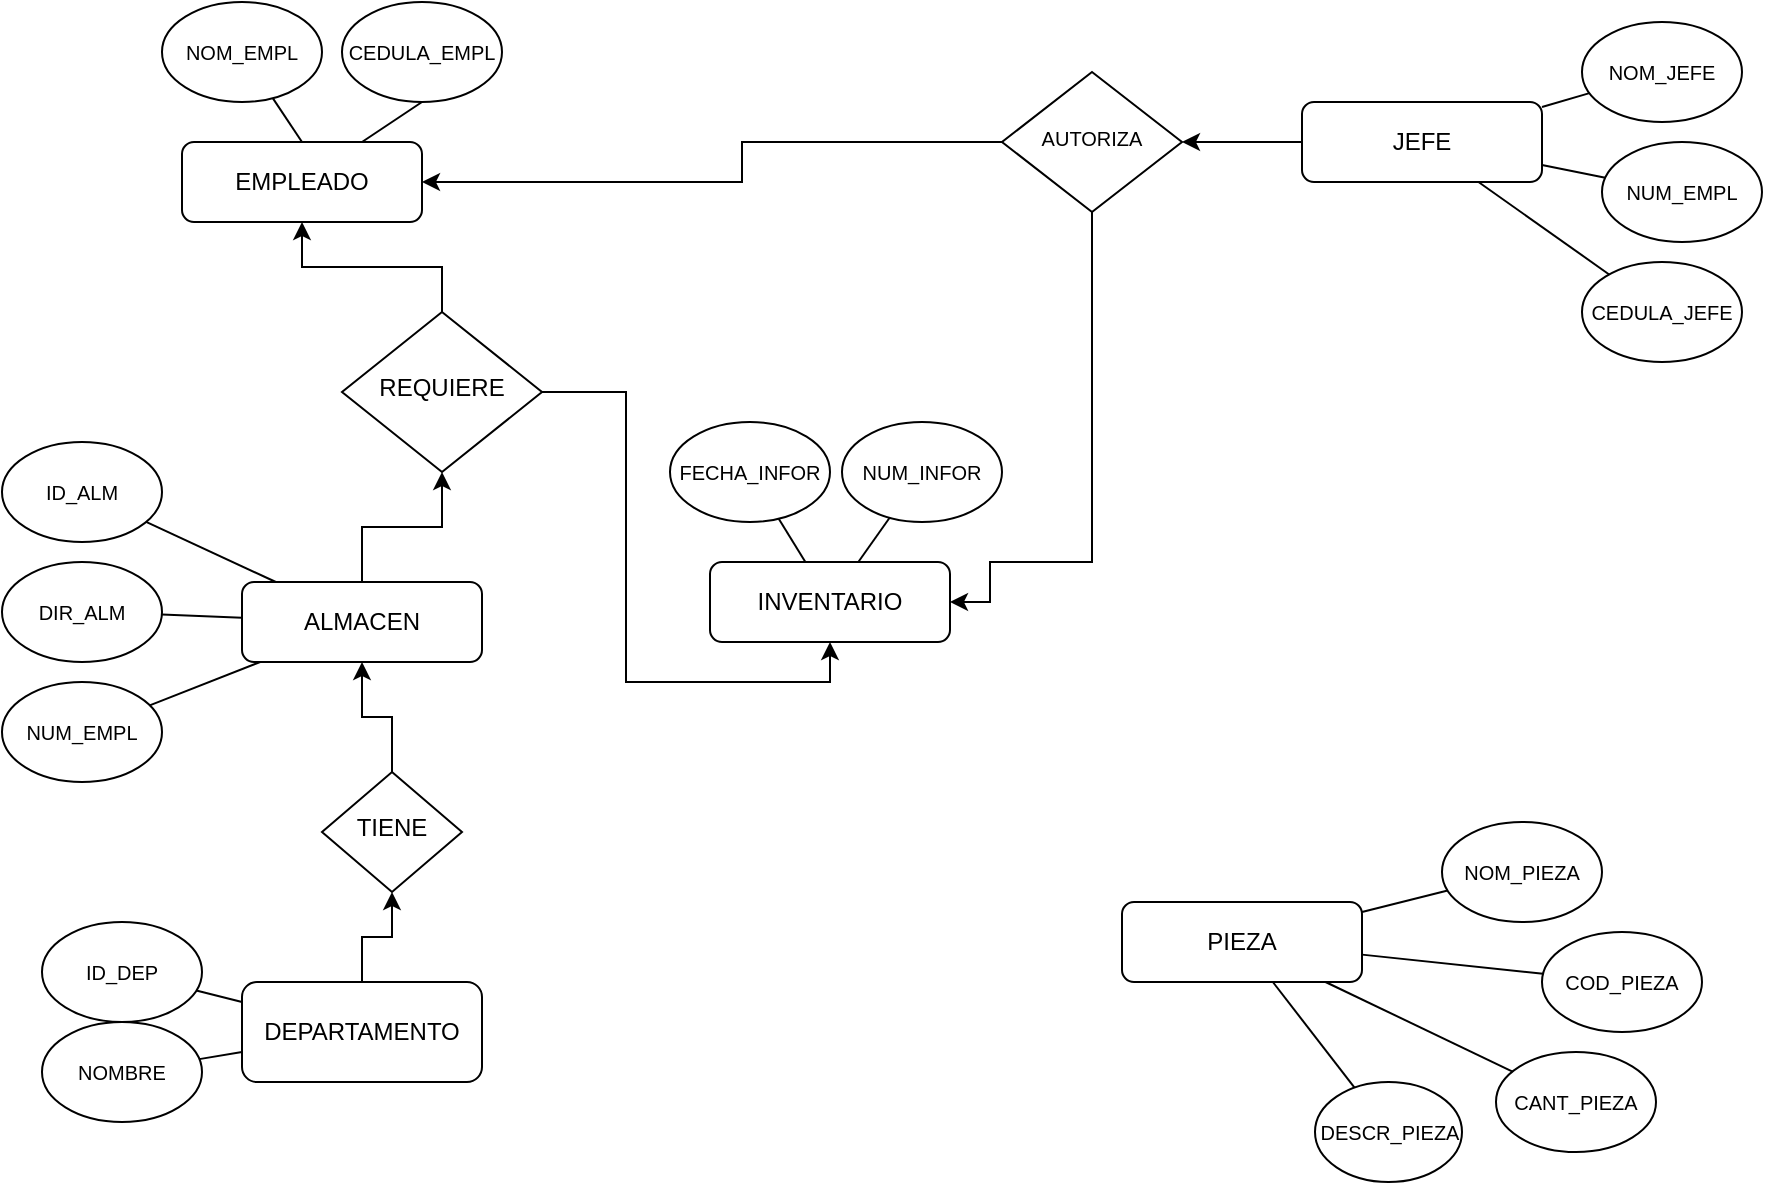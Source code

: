 <mxfile version="20.3.6" type="github">
  <diagram id="C5RBs43oDa-KdzZeNtuy" name="Page-1">
    <mxGraphModel dx="942" dy="606" grid="1" gridSize="10" guides="1" tooltips="1" connect="1" arrows="1" fold="1" page="1" pageScale="1" pageWidth="827" pageHeight="1169" math="0" shadow="0">
      <root>
        <mxCell id="WIyWlLk6GJQsqaUBKTNV-0" />
        <mxCell id="WIyWlLk6GJQsqaUBKTNV-1" parent="WIyWlLk6GJQsqaUBKTNV-0" />
        <mxCell id="WIyWlLk6GJQsqaUBKTNV-3" value="EMPLEADO" style="rounded=1;whiteSpace=wrap;html=1;fontSize=12;glass=0;strokeWidth=1;shadow=0;" parent="WIyWlLk6GJQsqaUBKTNV-1" vertex="1">
          <mxGeometry x="90" y="80" width="120" height="40" as="geometry" />
        </mxCell>
        <mxCell id="WIyWlLk6GJQsqaUBKTNV-7" value="INVENTARIO" style="rounded=1;whiteSpace=wrap;html=1;fontSize=12;glass=0;strokeWidth=1;shadow=0;" parent="WIyWlLk6GJQsqaUBKTNV-1" vertex="1">
          <mxGeometry x="354" y="290" width="120" height="40" as="geometry" />
        </mxCell>
        <mxCell id="WIyWlLk6GJQsqaUBKTNV-11" value="PIEZA" style="rounded=1;whiteSpace=wrap;html=1;fontSize=12;glass=0;strokeWidth=1;shadow=0;" parent="WIyWlLk6GJQsqaUBKTNV-1" vertex="1">
          <mxGeometry x="560" y="460" width="120" height="40" as="geometry" />
        </mxCell>
        <mxCell id="4ZOx1z21GBPkGNEGpBiZ-6" style="edgeStyle=orthogonalEdgeStyle;rounded=0;orthogonalLoop=1;jettySize=auto;html=1;entryX=1;entryY=0.5;entryDx=0;entryDy=0;" edge="1" parent="WIyWlLk6GJQsqaUBKTNV-1" source="WIyWlLk6GJQsqaUBKTNV-12" target="4ZOx1z21GBPkGNEGpBiZ-3">
          <mxGeometry relative="1" as="geometry" />
        </mxCell>
        <mxCell id="WIyWlLk6GJQsqaUBKTNV-12" value="JEFE" style="rounded=1;whiteSpace=wrap;html=1;fontSize=12;glass=0;strokeWidth=1;shadow=0;" parent="WIyWlLk6GJQsqaUBKTNV-1" vertex="1">
          <mxGeometry x="650" y="60" width="120" height="40" as="geometry" />
        </mxCell>
        <mxCell id="4ZOx1z21GBPkGNEGpBiZ-54" style="edgeStyle=orthogonalEdgeStyle;rounded=0;orthogonalLoop=1;jettySize=auto;html=1;entryX=0.5;entryY=1;entryDx=0;entryDy=0;fontSize=12;" edge="1" parent="WIyWlLk6GJQsqaUBKTNV-1" source="4ZOx1z21GBPkGNEGpBiZ-0" target="4ZOx1z21GBPkGNEGpBiZ-4">
          <mxGeometry relative="1" as="geometry" />
        </mxCell>
        <mxCell id="4ZOx1z21GBPkGNEGpBiZ-0" value="DEPARTAMENTO" style="rounded=1;whiteSpace=wrap;html=1;" vertex="1" parent="WIyWlLk6GJQsqaUBKTNV-1">
          <mxGeometry x="120" y="500" width="120" height="50" as="geometry" />
        </mxCell>
        <mxCell id="4ZOx1z21GBPkGNEGpBiZ-70" style="edgeStyle=orthogonalEdgeStyle;rounded=0;orthogonalLoop=1;jettySize=auto;html=1;entryX=1;entryY=0.5;entryDx=0;entryDy=0;fontSize=12;" edge="1" parent="WIyWlLk6GJQsqaUBKTNV-1" source="4ZOx1z21GBPkGNEGpBiZ-3" target="WIyWlLk6GJQsqaUBKTNV-3">
          <mxGeometry relative="1" as="geometry">
            <Array as="points">
              <mxPoint x="370" y="80" />
              <mxPoint x="370" y="100" />
            </Array>
          </mxGeometry>
        </mxCell>
        <mxCell id="4ZOx1z21GBPkGNEGpBiZ-71" style="edgeStyle=orthogonalEdgeStyle;rounded=0;orthogonalLoop=1;jettySize=auto;html=1;entryX=1;entryY=0.5;entryDx=0;entryDy=0;fontSize=12;" edge="1" parent="WIyWlLk6GJQsqaUBKTNV-1" source="4ZOx1z21GBPkGNEGpBiZ-3" target="WIyWlLk6GJQsqaUBKTNV-7">
          <mxGeometry relative="1" as="geometry">
            <Array as="points">
              <mxPoint x="545" y="290" />
              <mxPoint x="494" y="290" />
              <mxPoint x="494" y="310" />
            </Array>
          </mxGeometry>
        </mxCell>
        <mxCell id="4ZOx1z21GBPkGNEGpBiZ-3" value="&lt;font style=&quot;font-size: 10px;&quot;&gt;AUTORIZA&lt;/font&gt;" style="rhombus;whiteSpace=wrap;html=1;shadow=0;fontFamily=Helvetica;fontSize=12;align=center;strokeWidth=1;spacing=6;spacingTop=-4;" vertex="1" parent="WIyWlLk6GJQsqaUBKTNV-1">
          <mxGeometry x="500" y="45" width="90" height="70" as="geometry" />
        </mxCell>
        <mxCell id="4ZOx1z21GBPkGNEGpBiZ-55" style="edgeStyle=orthogonalEdgeStyle;rounded=0;orthogonalLoop=1;jettySize=auto;html=1;fontSize=12;" edge="1" parent="WIyWlLk6GJQsqaUBKTNV-1" source="4ZOx1z21GBPkGNEGpBiZ-4" target="4ZOx1z21GBPkGNEGpBiZ-52">
          <mxGeometry relative="1" as="geometry" />
        </mxCell>
        <mxCell id="4ZOx1z21GBPkGNEGpBiZ-4" value="TIENE" style="rhombus;whiteSpace=wrap;html=1;shadow=0;fontFamily=Helvetica;fontSize=12;align=center;strokeWidth=1;spacing=6;spacingTop=-4;" vertex="1" parent="WIyWlLk6GJQsqaUBKTNV-1">
          <mxGeometry x="160" y="395" width="70" height="60" as="geometry" />
        </mxCell>
        <mxCell id="4ZOx1z21GBPkGNEGpBiZ-14" value="&lt;font style=&quot;font-size: 10px;&quot;&gt;CANT_PIEZA&lt;/font&gt;" style="ellipse;whiteSpace=wrap;html=1;" vertex="1" parent="WIyWlLk6GJQsqaUBKTNV-1">
          <mxGeometry x="747" y="535" width="80" height="50" as="geometry" />
        </mxCell>
        <mxCell id="4ZOx1z21GBPkGNEGpBiZ-15" value="&lt;font size=&quot;1&quot;&gt;COD_PIEZA&lt;/font&gt;" style="ellipse;whiteSpace=wrap;html=1;" vertex="1" parent="WIyWlLk6GJQsqaUBKTNV-1">
          <mxGeometry x="770" y="475" width="80" height="50" as="geometry" />
        </mxCell>
        <mxCell id="4ZOx1z21GBPkGNEGpBiZ-16" value="&lt;font style=&quot;font-size: 10px;&quot;&gt;NOM_PIEZA&lt;/font&gt;" style="ellipse;whiteSpace=wrap;html=1;" vertex="1" parent="WIyWlLk6GJQsqaUBKTNV-1">
          <mxGeometry x="720" y="420" width="80" height="50" as="geometry" />
        </mxCell>
        <mxCell id="4ZOx1z21GBPkGNEGpBiZ-17" value="&lt;span style=&quot;font-size: 10px;&quot;&gt;DESCR_PIEZA&lt;/span&gt;" style="ellipse;whiteSpace=wrap;html=1;" vertex="1" parent="WIyWlLk6GJQsqaUBKTNV-1">
          <mxGeometry x="656.5" y="550" width="73.5" height="50" as="geometry" />
        </mxCell>
        <mxCell id="4ZOx1z21GBPkGNEGpBiZ-19" value="&lt;font style=&quot;font-size: 10px;&quot;&gt;CEDULA_EMPL&lt;/font&gt;" style="ellipse;whiteSpace=wrap;html=1;" vertex="1" parent="WIyWlLk6GJQsqaUBKTNV-1">
          <mxGeometry x="170" y="10" width="80" height="50" as="geometry" />
        </mxCell>
        <mxCell id="4ZOx1z21GBPkGNEGpBiZ-20" value="&lt;font style=&quot;font-size: 10px;&quot;&gt;NOM_EMPL&lt;/font&gt;" style="ellipse;whiteSpace=wrap;html=1;" vertex="1" parent="WIyWlLk6GJQsqaUBKTNV-1">
          <mxGeometry x="80" y="10" width="80" height="50" as="geometry" />
        </mxCell>
        <mxCell id="4ZOx1z21GBPkGNEGpBiZ-21" value="&lt;font style=&quot;font-size: 10px;&quot;&gt;CEDULA_JEFE&lt;/font&gt;" style="ellipse;whiteSpace=wrap;html=1;" vertex="1" parent="WIyWlLk6GJQsqaUBKTNV-1">
          <mxGeometry x="790" y="140" width="80" height="50" as="geometry" />
        </mxCell>
        <mxCell id="4ZOx1z21GBPkGNEGpBiZ-22" value="&lt;span style=&quot;font-size: 10px;&quot;&gt;NUM_EMPL&lt;/span&gt;" style="ellipse;whiteSpace=wrap;html=1;" vertex="1" parent="WIyWlLk6GJQsqaUBKTNV-1">
          <mxGeometry x="800" y="80" width="80" height="50" as="geometry" />
        </mxCell>
        <mxCell id="4ZOx1z21GBPkGNEGpBiZ-23" value="&lt;span style=&quot;font-size: 10px;&quot;&gt;NOM_JEFE&lt;/span&gt;" style="ellipse;whiteSpace=wrap;html=1;" vertex="1" parent="WIyWlLk6GJQsqaUBKTNV-1">
          <mxGeometry x="790" y="20" width="80" height="50" as="geometry" />
        </mxCell>
        <mxCell id="4ZOx1z21GBPkGNEGpBiZ-26" value="&lt;font style=&quot;font-size: 10px;&quot;&gt;NOMBRE&lt;/font&gt;" style="ellipse;whiteSpace=wrap;html=1;" vertex="1" parent="WIyWlLk6GJQsqaUBKTNV-1">
          <mxGeometry x="20" y="520" width="80" height="50" as="geometry" />
        </mxCell>
        <mxCell id="4ZOx1z21GBPkGNEGpBiZ-27" value="&lt;span style=&quot;font-size: 10px;&quot;&gt;ID_DEP&lt;/span&gt;" style="ellipse;whiteSpace=wrap;html=1;" vertex="1" parent="WIyWlLk6GJQsqaUBKTNV-1">
          <mxGeometry x="20" y="470" width="80" height="50" as="geometry" />
        </mxCell>
        <mxCell id="4ZOx1z21GBPkGNEGpBiZ-29" value="&lt;span style=&quot;font-size: 10px;&quot;&gt;FECHA_INFOR&lt;/span&gt;" style="ellipse;whiteSpace=wrap;html=1;" vertex="1" parent="WIyWlLk6GJQsqaUBKTNV-1">
          <mxGeometry x="334" y="220" width="80" height="50" as="geometry" />
        </mxCell>
        <mxCell id="4ZOx1z21GBPkGNEGpBiZ-30" value="&lt;font style=&quot;font-size: 10px;&quot;&gt;NUM_INFOR&lt;/font&gt;" style="ellipse;whiteSpace=wrap;html=1;" vertex="1" parent="WIyWlLk6GJQsqaUBKTNV-1">
          <mxGeometry x="420" y="220" width="80" height="50" as="geometry" />
        </mxCell>
        <mxCell id="4ZOx1z21GBPkGNEGpBiZ-32" value="" style="endArrow=none;html=1;rounded=0;fontSize=10;" edge="1" parent="WIyWlLk6GJQsqaUBKTNV-1" source="4ZOx1z21GBPkGNEGpBiZ-16" target="WIyWlLk6GJQsqaUBKTNV-11">
          <mxGeometry width="50" height="50" relative="1" as="geometry">
            <mxPoint x="832.5" y="625" as="sourcePoint" />
            <mxPoint x="882.5" y="575" as="targetPoint" />
          </mxGeometry>
        </mxCell>
        <mxCell id="4ZOx1z21GBPkGNEGpBiZ-33" value="" style="endArrow=none;html=1;rounded=0;fontSize=10;" edge="1" parent="WIyWlLk6GJQsqaUBKTNV-1" source="4ZOx1z21GBPkGNEGpBiZ-15" target="WIyWlLk6GJQsqaUBKTNV-11">
          <mxGeometry width="50" height="50" relative="1" as="geometry">
            <mxPoint x="542.5" y="525" as="sourcePoint" />
            <mxPoint x="565.46" y="587" as="targetPoint" />
          </mxGeometry>
        </mxCell>
        <mxCell id="4ZOx1z21GBPkGNEGpBiZ-35" value="" style="endArrow=none;html=1;rounded=0;fontSize=10;" edge="1" parent="WIyWlLk6GJQsqaUBKTNV-1" source="4ZOx1z21GBPkGNEGpBiZ-17" target="WIyWlLk6GJQsqaUBKTNV-11">
          <mxGeometry width="50" height="50" relative="1" as="geometry">
            <mxPoint x="562.5" y="545" as="sourcePoint" />
            <mxPoint x="585.46" y="607" as="targetPoint" />
          </mxGeometry>
        </mxCell>
        <mxCell id="4ZOx1z21GBPkGNEGpBiZ-36" value="" style="endArrow=none;html=1;rounded=0;fontSize=10;" edge="1" parent="WIyWlLk6GJQsqaUBKTNV-1" source="4ZOx1z21GBPkGNEGpBiZ-27" target="4ZOx1z21GBPkGNEGpBiZ-0">
          <mxGeometry width="50" height="50" relative="1" as="geometry">
            <mxPoint x="550" y="650" as="sourcePoint" />
            <mxPoint x="580" y="470" as="targetPoint" />
          </mxGeometry>
        </mxCell>
        <mxCell id="4ZOx1z21GBPkGNEGpBiZ-38" value="" style="endArrow=none;html=1;rounded=0;fontSize=10;entryX=0.5;entryY=0;entryDx=0;entryDy=0;" edge="1" parent="WIyWlLk6GJQsqaUBKTNV-1" source="4ZOx1z21GBPkGNEGpBiZ-20" target="WIyWlLk6GJQsqaUBKTNV-3">
          <mxGeometry width="50" height="50" relative="1" as="geometry">
            <mxPoint x="150" y="280" as="sourcePoint" />
            <mxPoint x="172.96" y="342" as="targetPoint" />
          </mxGeometry>
        </mxCell>
        <mxCell id="4ZOx1z21GBPkGNEGpBiZ-39" value="" style="endArrow=none;html=1;rounded=0;fontSize=10;entryX=0.75;entryY=0;entryDx=0;entryDy=0;exitX=0.5;exitY=1;exitDx=0;exitDy=0;" edge="1" parent="WIyWlLk6GJQsqaUBKTNV-1" source="4ZOx1z21GBPkGNEGpBiZ-19" target="WIyWlLk6GJQsqaUBKTNV-3">
          <mxGeometry width="50" height="50" relative="1" as="geometry">
            <mxPoint x="590.706" y="69.088" as="sourcePoint" />
            <mxPoint x="600" y="90" as="targetPoint" />
          </mxGeometry>
        </mxCell>
        <mxCell id="4ZOx1z21GBPkGNEGpBiZ-40" value="" style="endArrow=none;html=1;rounded=0;fontSize=10;" edge="1" parent="WIyWlLk6GJQsqaUBKTNV-1" source="4ZOx1z21GBPkGNEGpBiZ-23" target="WIyWlLk6GJQsqaUBKTNV-12">
          <mxGeometry width="50" height="50" relative="1" as="geometry">
            <mxPoint x="600.706" y="79.088" as="sourcePoint" />
            <mxPoint x="610" y="100" as="targetPoint" />
          </mxGeometry>
        </mxCell>
        <mxCell id="4ZOx1z21GBPkGNEGpBiZ-41" value="" style="endArrow=none;html=1;rounded=0;fontSize=10;" edge="1" parent="WIyWlLk6GJQsqaUBKTNV-1" source="4ZOx1z21GBPkGNEGpBiZ-22" target="WIyWlLk6GJQsqaUBKTNV-12">
          <mxGeometry width="50" height="50" relative="1" as="geometry">
            <mxPoint x="748.765" y="170.617" as="sourcePoint" />
            <mxPoint x="710" y="190" as="targetPoint" />
          </mxGeometry>
        </mxCell>
        <mxCell id="4ZOx1z21GBPkGNEGpBiZ-44" value="" style="endArrow=none;html=1;rounded=0;fontSize=10;" edge="1" parent="WIyWlLk6GJQsqaUBKTNV-1" source="4ZOx1z21GBPkGNEGpBiZ-21" target="WIyWlLk6GJQsqaUBKTNV-12">
          <mxGeometry width="50" height="50" relative="1" as="geometry">
            <mxPoint x="758.765" y="180.617" as="sourcePoint" />
            <mxPoint x="720" y="200" as="targetPoint" />
          </mxGeometry>
        </mxCell>
        <mxCell id="4ZOx1z21GBPkGNEGpBiZ-45" value="" style="endArrow=none;html=1;rounded=0;fontSize=10;" edge="1" parent="WIyWlLk6GJQsqaUBKTNV-1" source="WIyWlLk6GJQsqaUBKTNV-7" target="4ZOx1z21GBPkGNEGpBiZ-29">
          <mxGeometry width="50" height="50" relative="1" as="geometry">
            <mxPoint x="608.765" y="220.617" as="sourcePoint" />
            <mxPoint x="570" y="240" as="targetPoint" />
          </mxGeometry>
        </mxCell>
        <mxCell id="4ZOx1z21GBPkGNEGpBiZ-46" value="" style="endArrow=none;html=1;rounded=0;fontSize=10;" edge="1" parent="WIyWlLk6GJQsqaUBKTNV-1" source="WIyWlLk6GJQsqaUBKTNV-7" target="4ZOx1z21GBPkGNEGpBiZ-30">
          <mxGeometry width="50" height="50" relative="1" as="geometry">
            <mxPoint x="282.308" y="470" as="sourcePoint" />
            <mxPoint x="295.641" y="491.666" as="targetPoint" />
          </mxGeometry>
        </mxCell>
        <mxCell id="4ZOx1z21GBPkGNEGpBiZ-63" style="edgeStyle=orthogonalEdgeStyle;rounded=0;orthogonalLoop=1;jettySize=auto;html=1;entryX=0.5;entryY=1;entryDx=0;entryDy=0;fontSize=12;" edge="1" parent="WIyWlLk6GJQsqaUBKTNV-1" source="4ZOx1z21GBPkGNEGpBiZ-52" target="4ZOx1z21GBPkGNEGpBiZ-61">
          <mxGeometry relative="1" as="geometry" />
        </mxCell>
        <mxCell id="4ZOx1z21GBPkGNEGpBiZ-52" value="&lt;font style=&quot;font-size: 12px;&quot;&gt;ALMACEN&lt;/font&gt;" style="rounded=1;whiteSpace=wrap;html=1;fontSize=10;" vertex="1" parent="WIyWlLk6GJQsqaUBKTNV-1">
          <mxGeometry x="120" y="300" width="120" height="40" as="geometry" />
        </mxCell>
        <mxCell id="4ZOx1z21GBPkGNEGpBiZ-53" value="" style="endArrow=none;html=1;rounded=0;fontSize=10;" edge="1" parent="WIyWlLk6GJQsqaUBKTNV-1" source="4ZOx1z21GBPkGNEGpBiZ-26" target="4ZOx1z21GBPkGNEGpBiZ-0">
          <mxGeometry width="50" height="50" relative="1" as="geometry">
            <mxPoint x="108.245" y="512.324" as="sourcePoint" />
            <mxPoint x="164" y="523.312" as="targetPoint" />
          </mxGeometry>
        </mxCell>
        <mxCell id="4ZOx1z21GBPkGNEGpBiZ-56" value="&lt;span style=&quot;font-size: 10px;&quot;&gt;ID_ALM&lt;/span&gt;" style="ellipse;whiteSpace=wrap;html=1;" vertex="1" parent="WIyWlLk6GJQsqaUBKTNV-1">
          <mxGeometry y="230" width="80" height="50" as="geometry" />
        </mxCell>
        <mxCell id="4ZOx1z21GBPkGNEGpBiZ-57" value="&lt;span style=&quot;font-size: 10px;&quot;&gt;DIR_ALM&lt;/span&gt;" style="ellipse;whiteSpace=wrap;html=1;" vertex="1" parent="WIyWlLk6GJQsqaUBKTNV-1">
          <mxGeometry y="290" width="80" height="50" as="geometry" />
        </mxCell>
        <mxCell id="4ZOx1z21GBPkGNEGpBiZ-59" value="" style="endArrow=none;html=1;rounded=0;fontSize=10;" edge="1" parent="WIyWlLk6GJQsqaUBKTNV-1" source="4ZOx1z21GBPkGNEGpBiZ-56" target="4ZOx1z21GBPkGNEGpBiZ-52">
          <mxGeometry width="50" height="50" relative="1" as="geometry">
            <mxPoint x="107.139" y="514.285" as="sourcePoint" />
            <mxPoint x="130" y="520" as="targetPoint" />
          </mxGeometry>
        </mxCell>
        <mxCell id="4ZOx1z21GBPkGNEGpBiZ-60" value="" style="endArrow=none;html=1;rounded=0;fontSize=10;" edge="1" parent="WIyWlLk6GJQsqaUBKTNV-1" source="4ZOx1z21GBPkGNEGpBiZ-57" target="4ZOx1z21GBPkGNEGpBiZ-52">
          <mxGeometry width="50" height="50" relative="1" as="geometry">
            <mxPoint x="87.139" y="304.285" as="sourcePoint" />
            <mxPoint x="130" y="315" as="targetPoint" />
          </mxGeometry>
        </mxCell>
        <mxCell id="4ZOx1z21GBPkGNEGpBiZ-64" style="edgeStyle=orthogonalEdgeStyle;rounded=0;orthogonalLoop=1;jettySize=auto;html=1;entryX=0.5;entryY=1;entryDx=0;entryDy=0;fontSize=12;" edge="1" parent="WIyWlLk6GJQsqaUBKTNV-1" source="4ZOx1z21GBPkGNEGpBiZ-61" target="WIyWlLk6GJQsqaUBKTNV-7">
          <mxGeometry relative="1" as="geometry" />
        </mxCell>
        <mxCell id="4ZOx1z21GBPkGNEGpBiZ-69" style="edgeStyle=orthogonalEdgeStyle;rounded=0;orthogonalLoop=1;jettySize=auto;html=1;fontSize=12;" edge="1" parent="WIyWlLk6GJQsqaUBKTNV-1" source="4ZOx1z21GBPkGNEGpBiZ-61" target="WIyWlLk6GJQsqaUBKTNV-3">
          <mxGeometry relative="1" as="geometry" />
        </mxCell>
        <mxCell id="4ZOx1z21GBPkGNEGpBiZ-61" value="REQUIERE" style="rhombus;whiteSpace=wrap;html=1;shadow=0;fontFamily=Helvetica;fontSize=12;align=center;strokeWidth=1;spacing=6;spacingTop=-4;" vertex="1" parent="WIyWlLk6GJQsqaUBKTNV-1">
          <mxGeometry x="170" y="165" width="100" height="80" as="geometry" />
        </mxCell>
        <mxCell id="4ZOx1z21GBPkGNEGpBiZ-62" value="" style="endArrow=none;html=1;rounded=0;fontSize=10;" edge="1" parent="WIyWlLk6GJQsqaUBKTNV-1" source="4ZOx1z21GBPkGNEGpBiZ-14" target="WIyWlLk6GJQsqaUBKTNV-11">
          <mxGeometry width="50" height="50" relative="1" as="geometry">
            <mxPoint x="699.212" y="560.151" as="sourcePoint" />
            <mxPoint x="689.85" y="505" as="targetPoint" />
          </mxGeometry>
        </mxCell>
        <mxCell id="4ZOx1z21GBPkGNEGpBiZ-65" value="&lt;span style=&quot;font-size: 10px;&quot;&gt;NUM_EMPL&lt;/span&gt;" style="ellipse;whiteSpace=wrap;html=1;" vertex="1" parent="WIyWlLk6GJQsqaUBKTNV-1">
          <mxGeometry y="350" width="80" height="50" as="geometry" />
        </mxCell>
        <mxCell id="4ZOx1z21GBPkGNEGpBiZ-66" value="" style="endArrow=none;html=1;rounded=0;fontSize=10;" edge="1" parent="WIyWlLk6GJQsqaUBKTNV-1" source="4ZOx1z21GBPkGNEGpBiZ-65" target="4ZOx1z21GBPkGNEGpBiZ-52">
          <mxGeometry width="50" height="50" relative="1" as="geometry">
            <mxPoint x="88.519" y="348.259" as="sourcePoint" />
            <mxPoint x="130" y="340.714" as="targetPoint" />
          </mxGeometry>
        </mxCell>
      </root>
    </mxGraphModel>
  </diagram>
</mxfile>
